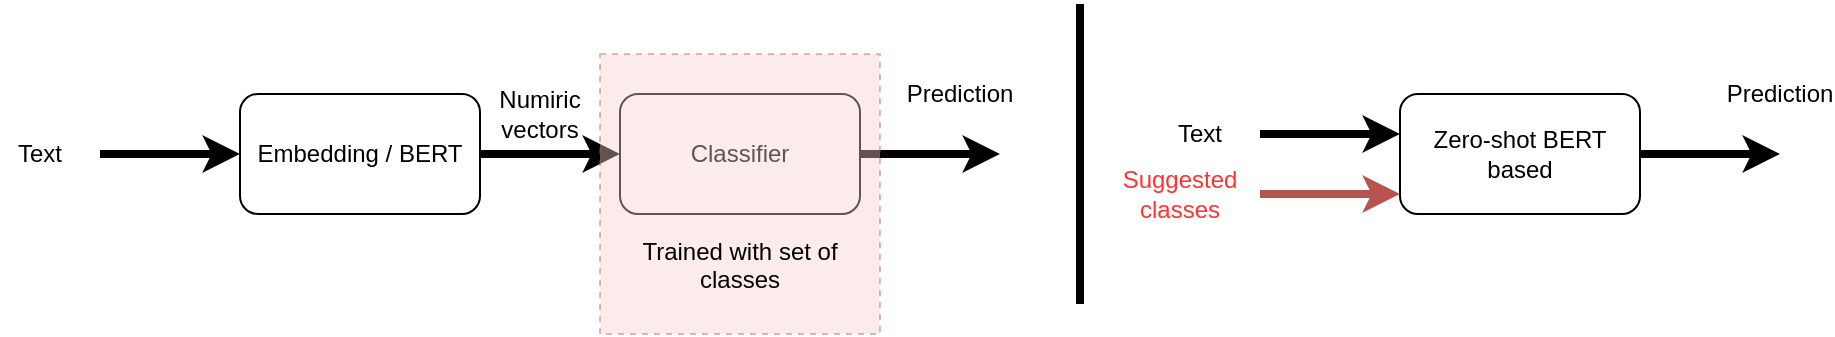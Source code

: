 <mxfile version="14.6.0" type="device"><diagram id="hWj17q-sdWu5eJg9Hu6K" name="Page-1"><mxGraphModel dx="1021" dy="498" grid="1" gridSize="10" guides="1" tooltips="1" connect="1" arrows="1" fold="1" page="1" pageScale="1" pageWidth="850" pageHeight="1100" math="0" shadow="0"><root><mxCell id="0"/><mxCell id="1" parent="0"/><mxCell id="1DcK4c8M7P_rJfJf51S5-5" style="edgeStyle=orthogonalEdgeStyle;rounded=0;orthogonalLoop=1;jettySize=auto;html=1;exitX=1;exitY=0.5;exitDx=0;exitDy=0;entryX=0;entryY=0.5;entryDx=0;entryDy=0;strokeWidth=4;" edge="1" parent="1" source="1DcK4c8M7P_rJfJf51S5-1" target="1DcK4c8M7P_rJfJf51S5-2"><mxGeometry relative="1" as="geometry"/></mxCell><mxCell id="1DcK4c8M7P_rJfJf51S5-1" value="Embedding / BERT" style="rounded=1;whiteSpace=wrap;html=1;" vertex="1" parent="1"><mxGeometry x="160" y="180" width="120" height="60" as="geometry"/></mxCell><mxCell id="1DcK4c8M7P_rJfJf51S5-6" style="edgeStyle=orthogonalEdgeStyle;rounded=0;orthogonalLoop=1;jettySize=auto;html=1;exitX=1;exitY=0.5;exitDx=0;exitDy=0;strokeWidth=4;" edge="1" parent="1" source="1DcK4c8M7P_rJfJf51S5-2"><mxGeometry relative="1" as="geometry"><mxPoint x="540" y="210" as="targetPoint"/></mxGeometry></mxCell><mxCell id="1DcK4c8M7P_rJfJf51S5-2" value="Classifier" style="rounded=1;whiteSpace=wrap;html=1;" vertex="1" parent="1"><mxGeometry x="350" y="180" width="120" height="60" as="geometry"/></mxCell><mxCell id="1DcK4c8M7P_rJfJf51S5-3" value="" style="endArrow=none;html=1;strokeWidth=4;" edge="1" parent="1"><mxGeometry width="50" height="50" relative="1" as="geometry"><mxPoint x="580" y="285" as="sourcePoint"/><mxPoint x="580" y="135" as="targetPoint"/></mxGeometry></mxCell><mxCell id="1DcK4c8M7P_rJfJf51S5-4" value="Zero-shot BERT based" style="rounded=1;whiteSpace=wrap;html=1;" vertex="1" parent="1"><mxGeometry x="740" y="180" width="120" height="60" as="geometry"/></mxCell><mxCell id="1DcK4c8M7P_rJfJf51S5-7" value="" style="endArrow=classic;html=1;strokeWidth=4;" edge="1" parent="1"><mxGeometry width="50" height="50" relative="1" as="geometry"><mxPoint x="90" y="210" as="sourcePoint"/><mxPoint x="160" y="210" as="targetPoint"/><Array as="points"/></mxGeometry></mxCell><mxCell id="1DcK4c8M7P_rJfJf51S5-8" value="Text" style="text;html=1;strokeColor=none;fillColor=none;align=center;verticalAlign=middle;whiteSpace=wrap;rounded=0;" vertex="1" parent="1"><mxGeometry x="40" y="200" width="40" height="20" as="geometry"/></mxCell><mxCell id="1DcK4c8M7P_rJfJf51S5-9" value="&lt;div&gt;Numiric vectors&lt;/div&gt;" style="text;html=1;strokeColor=none;fillColor=none;align=center;verticalAlign=middle;whiteSpace=wrap;rounded=0;" vertex="1" parent="1"><mxGeometry x="290" y="180" width="40" height="20" as="geometry"/></mxCell><mxCell id="1DcK4c8M7P_rJfJf51S5-10" value="Prediction" style="text;html=1;strokeColor=none;fillColor=none;align=center;verticalAlign=middle;whiteSpace=wrap;rounded=0;" vertex="1" parent="1"><mxGeometry x="500" y="170" width="40" height="20" as="geometry"/></mxCell><mxCell id="1DcK4c8M7P_rJfJf51S5-11" value="" style="endArrow=classic;html=1;strokeWidth=4;" edge="1" parent="1"><mxGeometry width="50" height="50" relative="1" as="geometry"><mxPoint x="670" y="200" as="sourcePoint"/><mxPoint x="740" y="200" as="targetPoint"/><Array as="points"/></mxGeometry></mxCell><mxCell id="1DcK4c8M7P_rJfJf51S5-12" value="" style="endArrow=classic;html=1;strokeWidth=4;fillColor=#f8cecc;strokeColor=#b85450;" edge="1" parent="1"><mxGeometry width="50" height="50" relative="1" as="geometry"><mxPoint x="670" y="230" as="sourcePoint"/><mxPoint x="740" y="230" as="targetPoint"/><Array as="points"/></mxGeometry></mxCell><mxCell id="1DcK4c8M7P_rJfJf51S5-14" value="&lt;div&gt;&lt;br&gt;&lt;/div&gt;&lt;div&gt;&lt;br&gt;&lt;/div&gt;&lt;div&gt;&lt;br&gt;&lt;/div&gt;&lt;div&gt;&lt;br&gt;&lt;/div&gt;&lt;div&gt;&lt;br&gt;&lt;/div&gt;&lt;div&gt;Trained with set of &lt;br&gt;&lt;/div&gt;&lt;div&gt;classes&lt;/div&gt;" style="rounded=0;whiteSpace=wrap;html=1;fillColor=#f8cecc;strokeColor=#b85450;dashed=1;opacity=40;" vertex="1" parent="1"><mxGeometry x="340" y="160" width="140" height="140" as="geometry"/></mxCell><mxCell id="1DcK4c8M7P_rJfJf51S5-15" value="Text" style="text;html=1;strokeColor=none;fillColor=none;align=center;verticalAlign=middle;whiteSpace=wrap;rounded=0;" vertex="1" parent="1"><mxGeometry x="620" y="190" width="40" height="20" as="geometry"/></mxCell><mxCell id="1DcK4c8M7P_rJfJf51S5-16" value="Suggested classes" style="text;html=1;strokeColor=none;fillColor=none;align=center;verticalAlign=middle;whiteSpace=wrap;rounded=0;fontColor=#FF3333;" vertex="1" parent="1"><mxGeometry x="610" y="220" width="40" height="20" as="geometry"/></mxCell><mxCell id="1DcK4c8M7P_rJfJf51S5-18" style="edgeStyle=orthogonalEdgeStyle;rounded=0;orthogonalLoop=1;jettySize=auto;html=1;exitX=1;exitY=0.5;exitDx=0;exitDy=0;strokeWidth=4;" edge="1" parent="1"><mxGeometry relative="1" as="geometry"><mxPoint x="930" y="210" as="targetPoint"/><mxPoint x="860" y="210" as="sourcePoint"/></mxGeometry></mxCell><mxCell id="1DcK4c8M7P_rJfJf51S5-19" value="Prediction" style="text;html=1;strokeColor=none;fillColor=none;align=center;verticalAlign=middle;whiteSpace=wrap;rounded=0;" vertex="1" parent="1"><mxGeometry x="910" y="170" width="40" height="20" as="geometry"/></mxCell></root></mxGraphModel></diagram></mxfile>